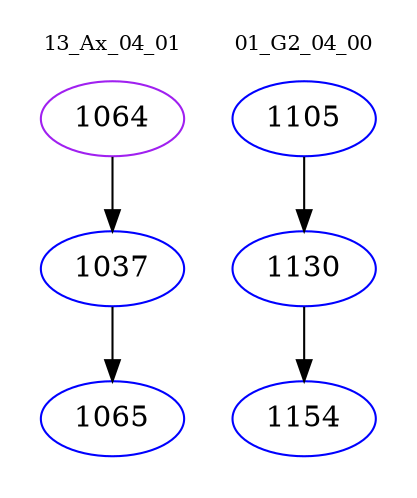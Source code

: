 digraph{
subgraph cluster_0 {
color = white
label = "13_Ax_04_01";
fontsize=10;
T0_1064 [label="1064", color="purple"]
T0_1064 -> T0_1037 [color="black"]
T0_1037 [label="1037", color="blue"]
T0_1037 -> T0_1065 [color="black"]
T0_1065 [label="1065", color="blue"]
}
subgraph cluster_1 {
color = white
label = "01_G2_04_00";
fontsize=10;
T1_1105 [label="1105", color="blue"]
T1_1105 -> T1_1130 [color="black"]
T1_1130 [label="1130", color="blue"]
T1_1130 -> T1_1154 [color="black"]
T1_1154 [label="1154", color="blue"]
}
}
